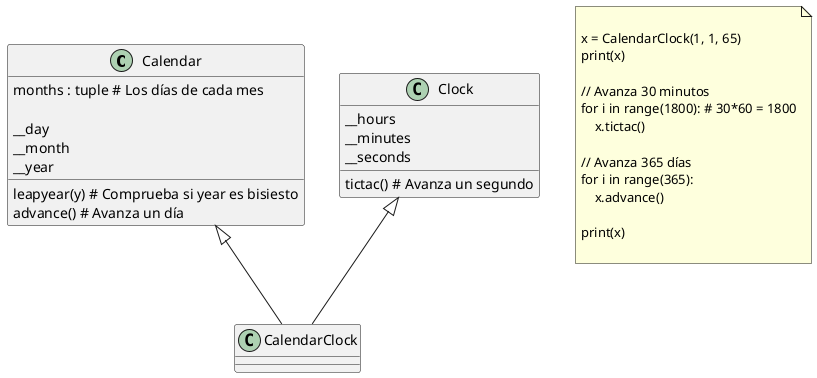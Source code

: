 @startuml classes
set namespaceSeparator none
class "Calendar" as Calendar {
  months : tuple # Los días de cada mes

  __day
  __month
  __year

  leapyear(y) # Comprueba si year es bisiesto
  advance() # Avanza un día

}
class "CalendarClock" as CalendarClock {
}
class "Clock" as Clock {
  __hours
  __minutes
  __seconds

  tictac() # Avanza un segundo
}




Calendar <|-- CalendarClock
Clock <|-- CalendarClock


note as N1

    x = CalendarClock(1, 1, 65)
    print(x)

    // Avanza 30 minutos
    for i in range(1800): # 30*60 = 1800
        x.tictac()

    // Avanza 365 días
    for i in range(365):
        x.advance()

    print(x)

end note


@enduml
